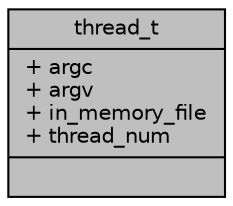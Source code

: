 digraph "thread_t"
{
 // INTERACTIVE_SVG=YES
  edge [fontname="Helvetica",fontsize="10",labelfontname="Helvetica",labelfontsize="10"];
  node [fontname="Helvetica",fontsize="10",shape=record];
  Node1 [label="{thread_t\n|+ argc\l+ argv\l+ in_memory_file\l+ thread_num\l|}",height=0.2,width=0.4,color="black", fillcolor="grey75", style="filled", fontcolor="black"];
}
